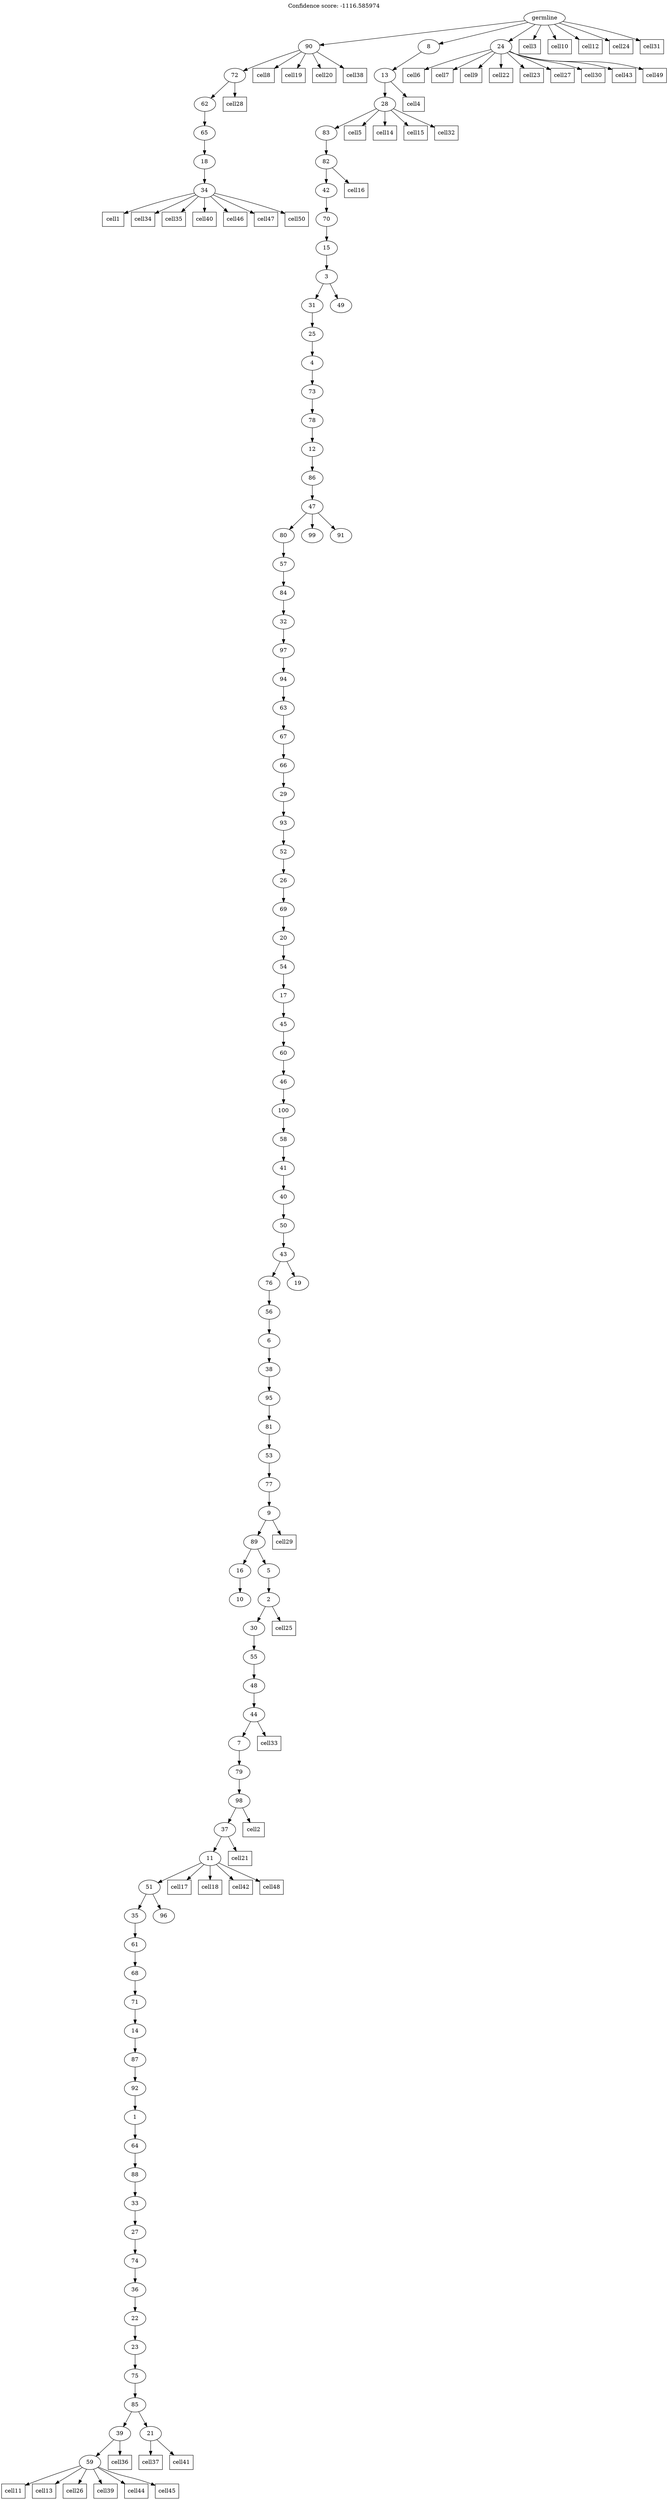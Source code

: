 digraph g {
	"99" -> "100";
	"100" [label="34"];
	"98" -> "99";
	"99" [label="18"];
	"97" -> "98";
	"98" [label="65"];
	"96" -> "97";
	"97" [label="62"];
	"95" -> "96";
	"96" [label="72"];
	"88" -> "89";
	"89" [label="10"];
	"84" -> "85";
	"85" [label="59"];
	"83" -> "84";
	"84" [label="39"];
	"83" -> "86";
	"86" [label="21"];
	"82" -> "83";
	"83" [label="85"];
	"81" -> "82";
	"82" [label="75"];
	"80" -> "81";
	"81" [label="23"];
	"79" -> "80";
	"80" [label="22"];
	"78" -> "79";
	"79" [label="36"];
	"77" -> "78";
	"78" [label="74"];
	"76" -> "77";
	"77" [label="27"];
	"75" -> "76";
	"76" [label="33"];
	"74" -> "75";
	"75" [label="88"];
	"73" -> "74";
	"74" [label="64"];
	"72" -> "73";
	"73" [label="1"];
	"71" -> "72";
	"72" [label="92"];
	"70" -> "71";
	"71" [label="87"];
	"69" -> "70";
	"70" [label="14"];
	"68" -> "69";
	"69" [label="71"];
	"67" -> "68";
	"68" [label="68"];
	"66" -> "67";
	"67" [label="61"];
	"65" -> "66";
	"66" [label="35"];
	"65" -> "87";
	"87" [label="96"];
	"64" -> "65";
	"65" [label="51"];
	"63" -> "64";
	"64" [label="11"];
	"62" -> "63";
	"63" [label="37"];
	"61" -> "62";
	"62" [label="98"];
	"60" -> "61";
	"61" [label="79"];
	"59" -> "60";
	"60" [label="7"];
	"58" -> "59";
	"59" [label="44"];
	"57" -> "58";
	"58" [label="48"];
	"56" -> "57";
	"57" [label="55"];
	"55" -> "56";
	"56" [label="30"];
	"54" -> "55";
	"55" [label="2"];
	"53" -> "54";
	"54" [label="5"];
	"53" -> "88";
	"88" [label="16"];
	"52" -> "53";
	"53" [label="89"];
	"51" -> "52";
	"52" [label="9"];
	"50" -> "51";
	"51" [label="77"];
	"49" -> "50";
	"50" [label="53"];
	"48" -> "49";
	"49" [label="81"];
	"47" -> "48";
	"48" [label="95"];
	"46" -> "47";
	"47" [label="38"];
	"45" -> "46";
	"46" [label="6"];
	"44" -> "45";
	"45" [label="56"];
	"43" -> "44";
	"44" [label="76"];
	"43" -> "90";
	"90" [label="19"];
	"42" -> "43";
	"43" [label="43"];
	"41" -> "42";
	"42" [label="50"];
	"40" -> "41";
	"41" [label="40"];
	"39" -> "40";
	"40" [label="41"];
	"38" -> "39";
	"39" [label="58"];
	"37" -> "38";
	"38" [label="100"];
	"36" -> "37";
	"37" [label="46"];
	"35" -> "36";
	"36" [label="60"];
	"34" -> "35";
	"35" [label="45"];
	"33" -> "34";
	"34" [label="17"];
	"32" -> "33";
	"33" [label="54"];
	"31" -> "32";
	"32" [label="20"];
	"30" -> "31";
	"31" [label="69"];
	"29" -> "30";
	"30" [label="26"];
	"28" -> "29";
	"29" [label="52"];
	"27" -> "28";
	"28" [label="93"];
	"26" -> "27";
	"27" [label="29"];
	"25" -> "26";
	"26" [label="66"];
	"24" -> "25";
	"25" [label="67"];
	"23" -> "24";
	"24" [label="63"];
	"22" -> "23";
	"23" [label="94"];
	"21" -> "22";
	"22" [label="97"];
	"20" -> "21";
	"21" [label="32"];
	"19" -> "20";
	"20" [label="84"];
	"18" -> "19";
	"19" [label="57"];
	"17" -> "18";
	"18" [label="80"];
	"17" -> "91";
	"91" [label="99"];
	"17" -> "92";
	"92" [label="91"];
	"16" -> "17";
	"17" [label="47"];
	"15" -> "16";
	"16" [label="86"];
	"14" -> "15";
	"15" [label="12"];
	"13" -> "14";
	"14" [label="78"];
	"12" -> "13";
	"13" [label="73"];
	"11" -> "12";
	"12" [label="4"];
	"10" -> "11";
	"11" [label="25"];
	"9" -> "10";
	"10" [label="31"];
	"9" -> "93";
	"93" [label="49"];
	"8" -> "9";
	"9" [label="3"];
	"7" -> "8";
	"8" [label="15"];
	"6" -> "7";
	"7" [label="70"];
	"5" -> "6";
	"6" [label="42"];
	"4" -> "5";
	"5" [label="82"];
	"3" -> "4";
	"4" [label="83"];
	"2" -> "3";
	"3" [label="28"];
	"1" -> "2";
	"2" [label="13"];
	"0" -> "1";
	"1" [label="8"];
	"0" -> "94";
	"94" [label="24"];
	"0" -> "95";
	"95" [label="90"];
	"0" [label="germline"];
	"100" -> "cell1";
	"cell1" [shape=box];
	"62" -> "cell2";
	"cell2" [shape=box];
	"0" -> "cell3";
	"cell3" [shape=box];
	"2" -> "cell4";
	"cell4" [shape=box];
	"3" -> "cell5";
	"cell5" [shape=box];
	"94" -> "cell6";
	"cell6" [shape=box];
	"94" -> "cell7";
	"cell7" [shape=box];
	"95" -> "cell8";
	"cell8" [shape=box];
	"94" -> "cell9";
	"cell9" [shape=box];
	"0" -> "cell10";
	"cell10" [shape=box];
	"85" -> "cell11";
	"cell11" [shape=box];
	"0" -> "cell12";
	"cell12" [shape=box];
	"85" -> "cell13";
	"cell13" [shape=box];
	"3" -> "cell14";
	"cell14" [shape=box];
	"3" -> "cell15";
	"cell15" [shape=box];
	"5" -> "cell16";
	"cell16" [shape=box];
	"64" -> "cell17";
	"cell17" [shape=box];
	"64" -> "cell18";
	"cell18" [shape=box];
	"95" -> "cell19";
	"cell19" [shape=box];
	"95" -> "cell20";
	"cell20" [shape=box];
	"63" -> "cell21";
	"cell21" [shape=box];
	"94" -> "cell22";
	"cell22" [shape=box];
	"94" -> "cell23";
	"cell23" [shape=box];
	"0" -> "cell24";
	"cell24" [shape=box];
	"55" -> "cell25";
	"cell25" [shape=box];
	"85" -> "cell26";
	"cell26" [shape=box];
	"94" -> "cell27";
	"cell27" [shape=box];
	"96" -> "cell28";
	"cell28" [shape=box];
	"52" -> "cell29";
	"cell29" [shape=box];
	"94" -> "cell30";
	"cell30" [shape=box];
	"0" -> "cell31";
	"cell31" [shape=box];
	"3" -> "cell32";
	"cell32" [shape=box];
	"59" -> "cell33";
	"cell33" [shape=box];
	"100" -> "cell34";
	"cell34" [shape=box];
	"100" -> "cell35";
	"cell35" [shape=box];
	"84" -> "cell36";
	"cell36" [shape=box];
	"86" -> "cell37";
	"cell37" [shape=box];
	"95" -> "cell38";
	"cell38" [shape=box];
	"85" -> "cell39";
	"cell39" [shape=box];
	"100" -> "cell40";
	"cell40" [shape=box];
	"86" -> "cell41";
	"cell41" [shape=box];
	"64" -> "cell42";
	"cell42" [shape=box];
	"94" -> "cell43";
	"cell43" [shape=box];
	"85" -> "cell44";
	"cell44" [shape=box];
	"85" -> "cell45";
	"cell45" [shape=box];
	"100" -> "cell46";
	"cell46" [shape=box];
	"100" -> "cell47";
	"cell47" [shape=box];
	"64" -> "cell48";
	"cell48" [shape=box];
	"94" -> "cell49";
	"cell49" [shape=box];
	"100" -> "cell50";
	"cell50" [shape=box];
	labelloc="t";
	label="Confidence score: -1116.585974";
}
